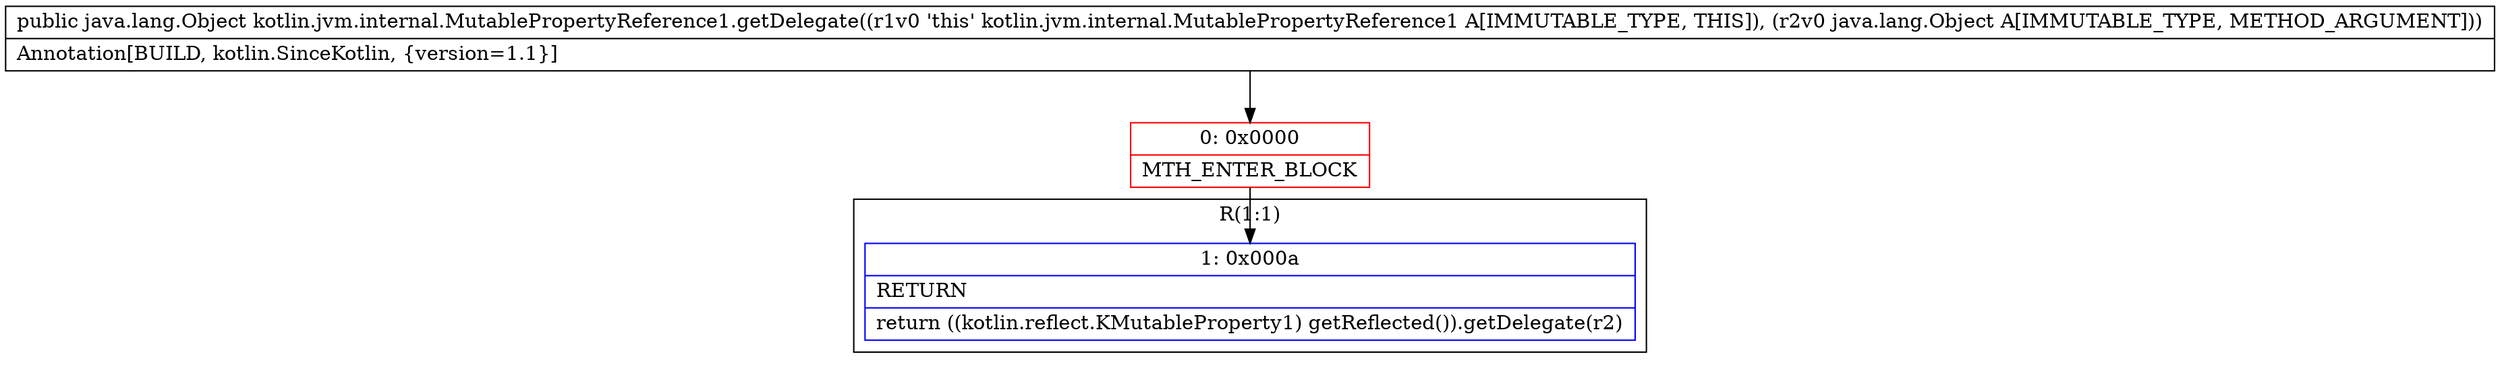 digraph "CFG forkotlin.jvm.internal.MutablePropertyReference1.getDelegate(Ljava\/lang\/Object;)Ljava\/lang\/Object;" {
subgraph cluster_Region_2087535804 {
label = "R(1:1)";
node [shape=record,color=blue];
Node_1 [shape=record,label="{1\:\ 0x000a|RETURN\l|return ((kotlin.reflect.KMutableProperty1) getReflected()).getDelegate(r2)\l}"];
}
Node_0 [shape=record,color=red,label="{0\:\ 0x0000|MTH_ENTER_BLOCK\l}"];
MethodNode[shape=record,label="{public java.lang.Object kotlin.jvm.internal.MutablePropertyReference1.getDelegate((r1v0 'this' kotlin.jvm.internal.MutablePropertyReference1 A[IMMUTABLE_TYPE, THIS]), (r2v0 java.lang.Object A[IMMUTABLE_TYPE, METHOD_ARGUMENT]))  | Annotation[BUILD, kotlin.SinceKotlin, \{version=1.1\}]\l}"];
MethodNode -> Node_0;
Node_0 -> Node_1;
}

